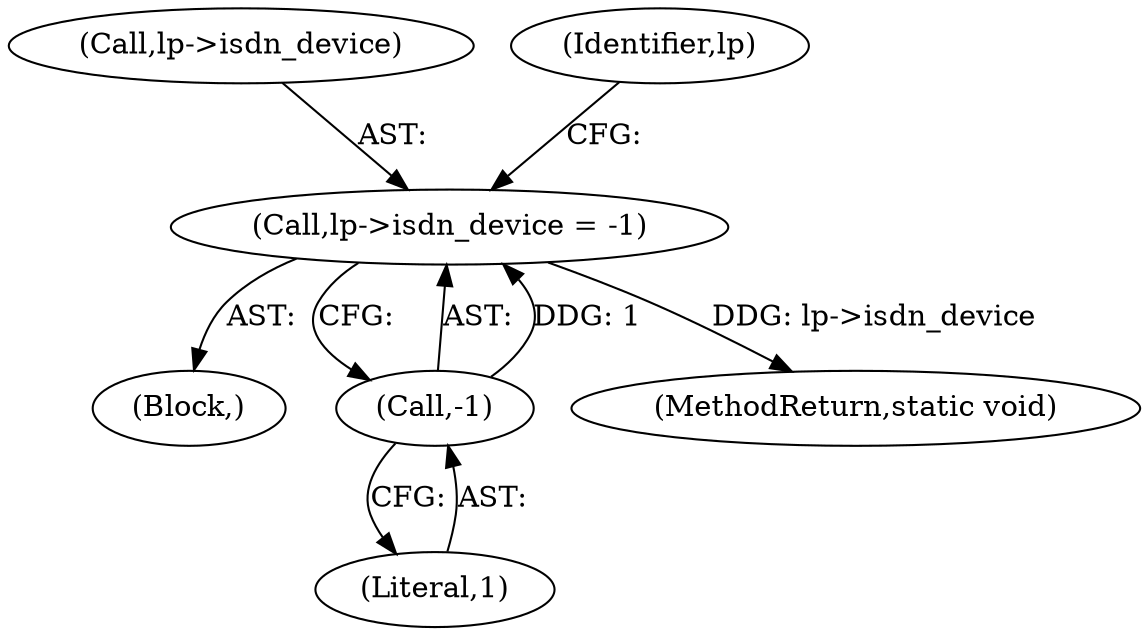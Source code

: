 digraph "0_linux_550fd08c2cebad61c548def135f67aba284c6162@pointer" {
"1000169" [label="(Call,lp->isdn_device = -1)"];
"1000173" [label="(Call,-1)"];
"1000169" [label="(Call,lp->isdn_device = -1)"];
"1000170" [label="(Call,lp->isdn_device)"];
"1000113" [label="(Block,)"];
"1000173" [label="(Call,-1)"];
"1000288" [label="(MethodReturn,static void)"];
"1000174" [label="(Literal,1)"];
"1000177" [label="(Identifier,lp)"];
"1000169" -> "1000113"  [label="AST: "];
"1000169" -> "1000173"  [label="CFG: "];
"1000170" -> "1000169"  [label="AST: "];
"1000173" -> "1000169"  [label="AST: "];
"1000177" -> "1000169"  [label="CFG: "];
"1000169" -> "1000288"  [label="DDG: lp->isdn_device"];
"1000173" -> "1000169"  [label="DDG: 1"];
"1000173" -> "1000174"  [label="CFG: "];
"1000174" -> "1000173"  [label="AST: "];
}
